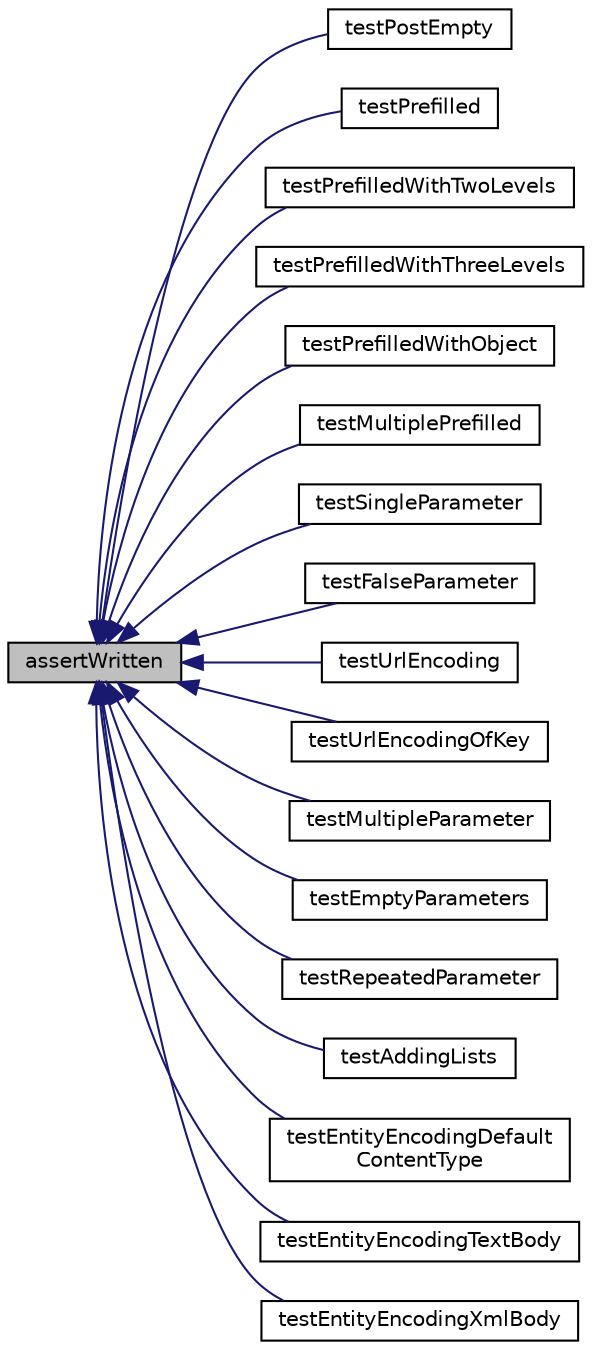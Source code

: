 digraph "assertWritten"
{
  edge [fontname="Helvetica",fontsize="10",labelfontname="Helvetica",labelfontsize="10"];
  node [fontname="Helvetica",fontsize="10",shape=record];
  rankdir="LR";
  Node1 [label="assertWritten",height=0.2,width=0.4,color="black", fillcolor="grey75", style="filled" fontcolor="black"];
  Node1 -> Node2 [dir="back",color="midnightblue",fontsize="10",style="solid",fontname="Helvetica"];
  Node2 [label="testPostEmpty",height=0.2,width=0.4,color="black", fillcolor="white", style="filled",URL="$class_test_of_encoding.html#a08e8cff72616f16862e939b73e0fd40b"];
  Node1 -> Node3 [dir="back",color="midnightblue",fontsize="10",style="solid",fontname="Helvetica"];
  Node3 [label="testPrefilled",height=0.2,width=0.4,color="black", fillcolor="white", style="filled",URL="$class_test_of_encoding.html#a0097263e73db2c640dd0797723493699"];
  Node1 -> Node4 [dir="back",color="midnightblue",fontsize="10",style="solid",fontname="Helvetica"];
  Node4 [label="testPrefilledWithTwoLevels",height=0.2,width=0.4,color="black", fillcolor="white", style="filled",URL="$class_test_of_encoding.html#acb95121d1850c1c38cb072da5d7b32ce"];
  Node1 -> Node5 [dir="back",color="midnightblue",fontsize="10",style="solid",fontname="Helvetica"];
  Node5 [label="testPrefilledWithThreeLevels",height=0.2,width=0.4,color="black", fillcolor="white", style="filled",URL="$class_test_of_encoding.html#a13a81c6279c25ae45c7a1bc1d13315b7"];
  Node1 -> Node6 [dir="back",color="midnightblue",fontsize="10",style="solid",fontname="Helvetica"];
  Node6 [label="testPrefilledWithObject",height=0.2,width=0.4,color="black", fillcolor="white", style="filled",URL="$class_test_of_encoding.html#a2e8bbb43ab643a755abd9b9aa25e7922"];
  Node1 -> Node7 [dir="back",color="midnightblue",fontsize="10",style="solid",fontname="Helvetica"];
  Node7 [label="testMultiplePrefilled",height=0.2,width=0.4,color="black", fillcolor="white", style="filled",URL="$class_test_of_encoding.html#a3698db97d940f61cc81d0611d1d59301"];
  Node1 -> Node8 [dir="back",color="midnightblue",fontsize="10",style="solid",fontname="Helvetica"];
  Node8 [label="testSingleParameter",height=0.2,width=0.4,color="black", fillcolor="white", style="filled",URL="$class_test_of_encoding.html#aac37d25d0534c71b0e1bcc14706e1035"];
  Node1 -> Node9 [dir="back",color="midnightblue",fontsize="10",style="solid",fontname="Helvetica"];
  Node9 [label="testFalseParameter",height=0.2,width=0.4,color="black", fillcolor="white", style="filled",URL="$class_test_of_encoding.html#a0e89aafeeea5cbf048bb545541b09904"];
  Node1 -> Node10 [dir="back",color="midnightblue",fontsize="10",style="solid",fontname="Helvetica"];
  Node10 [label="testUrlEncoding",height=0.2,width=0.4,color="black", fillcolor="white", style="filled",URL="$class_test_of_encoding.html#afa49a492be1a239e414fb076bbd7958f"];
  Node1 -> Node11 [dir="back",color="midnightblue",fontsize="10",style="solid",fontname="Helvetica"];
  Node11 [label="testUrlEncodingOfKey",height=0.2,width=0.4,color="black", fillcolor="white", style="filled",URL="$class_test_of_encoding.html#a8991514f37f29735bf6bda63e32b7adf"];
  Node1 -> Node12 [dir="back",color="midnightblue",fontsize="10",style="solid",fontname="Helvetica"];
  Node12 [label="testMultipleParameter",height=0.2,width=0.4,color="black", fillcolor="white", style="filled",URL="$class_test_of_encoding.html#a6f8fbdd9b8d36c46c17c4f7c438c3ca9"];
  Node1 -> Node13 [dir="back",color="midnightblue",fontsize="10",style="solid",fontname="Helvetica"];
  Node13 [label="testEmptyParameters",height=0.2,width=0.4,color="black", fillcolor="white", style="filled",URL="$class_test_of_encoding.html#abd2324002ce36c54668d7dc21e2bac7a"];
  Node1 -> Node14 [dir="back",color="midnightblue",fontsize="10",style="solid",fontname="Helvetica"];
  Node14 [label="testRepeatedParameter",height=0.2,width=0.4,color="black", fillcolor="white", style="filled",URL="$class_test_of_encoding.html#a5b4df7939c75e1ab0a10685e1d45ff4d"];
  Node1 -> Node15 [dir="back",color="midnightblue",fontsize="10",style="solid",fontname="Helvetica"];
  Node15 [label="testAddingLists",height=0.2,width=0.4,color="black", fillcolor="white", style="filled",URL="$class_test_of_encoding.html#ace998ea9dd9a082205e54f216ac779ec"];
  Node1 -> Node16 [dir="back",color="midnightblue",fontsize="10",style="solid",fontname="Helvetica"];
  Node16 [label="testEntityEncodingDefault\lContentType",height=0.2,width=0.4,color="black", fillcolor="white", style="filled",URL="$class_test_of_encoding.html#ae538c582c58f388289b9400739fc5841"];
  Node1 -> Node17 [dir="back",color="midnightblue",fontsize="10",style="solid",fontname="Helvetica"];
  Node17 [label="testEntityEncodingTextBody",height=0.2,width=0.4,color="black", fillcolor="white", style="filled",URL="$class_test_of_encoding.html#aa4154cd8ed624db57286f39e2ddca1ac"];
  Node1 -> Node18 [dir="back",color="midnightblue",fontsize="10",style="solid",fontname="Helvetica"];
  Node18 [label="testEntityEncodingXmlBody",height=0.2,width=0.4,color="black", fillcolor="white", style="filled",URL="$class_test_of_encoding.html#ad31485106680f0c57e2772c682d4a158"];
}
